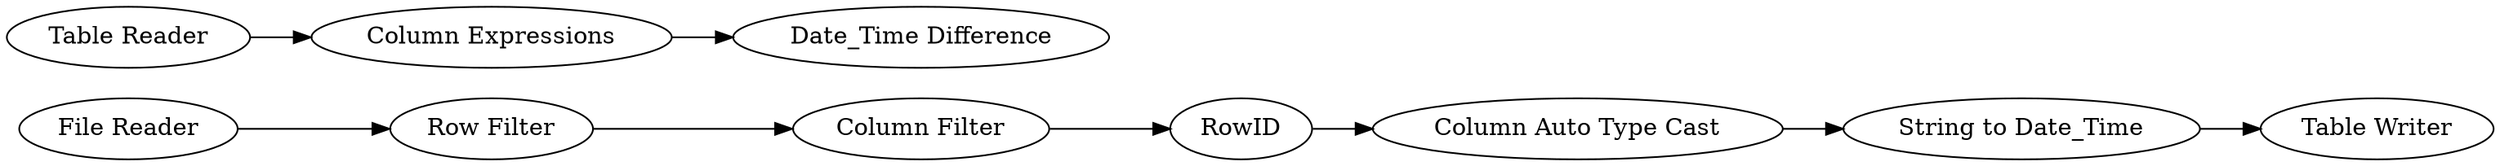 digraph {
	2 [label="File Reader"]
	3 [label="Row Filter"]
	4 [label="Column Filter"]
	5 [label="Column Auto Type Cast"]
	6 [label=RowID]
	7 [label="String to Date_Time"]
	8 [label="Column Expressions"]
	9 [label="Date_Time Difference"]
	10 [label="Table Writer"]
	11 [label="Table Reader"]
	2 -> 3
	3 -> 4
	4 -> 6
	5 -> 7
	6 -> 5
	7 -> 10
	8 -> 9
	11 -> 8
	rankdir=LR
}
